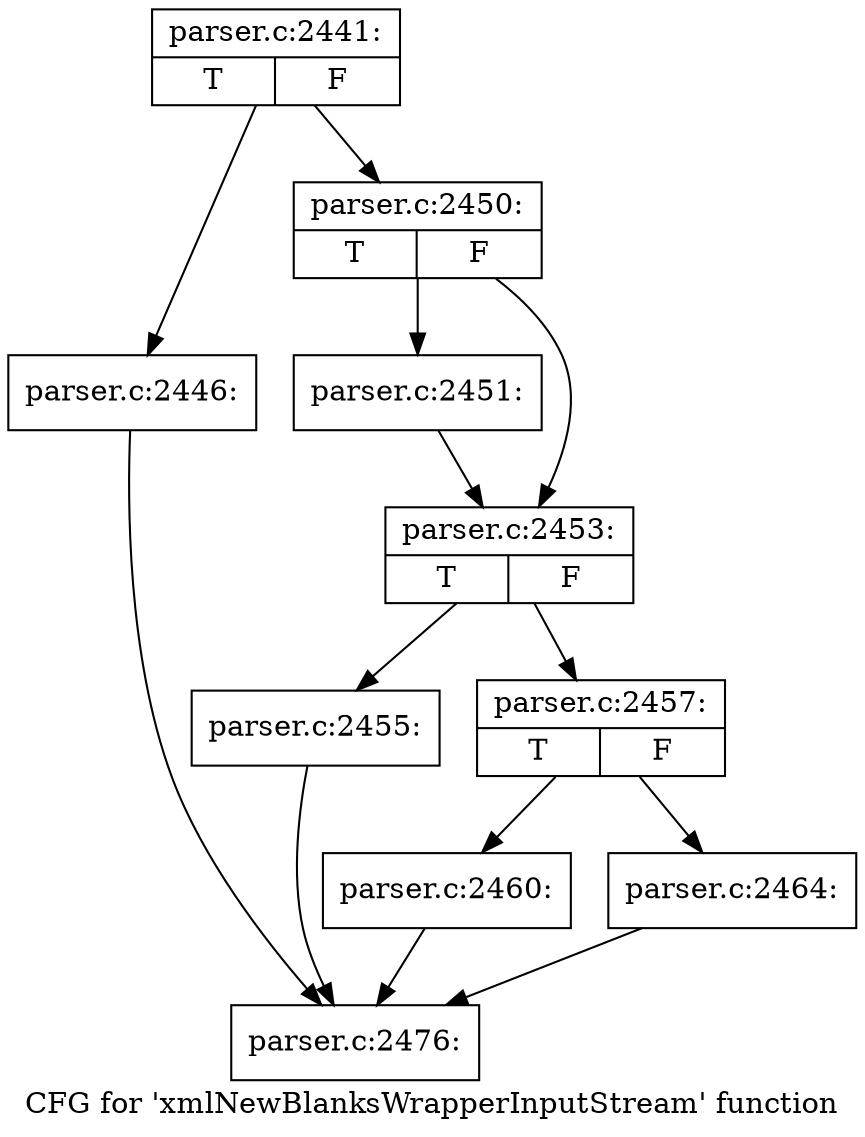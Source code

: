 digraph "CFG for 'xmlNewBlanksWrapperInputStream' function" {
	label="CFG for 'xmlNewBlanksWrapperInputStream' function";

	Node0x4ac7fb0 [shape=record,label="{parser.c:2441:|{<s0>T|<s1>F}}"];
	Node0x4ac7fb0 -> Node0x4ac9a90;
	Node0x4ac7fb0 -> Node0x4ac9ae0;
	Node0x4ac9a90 [shape=record,label="{parser.c:2446:}"];
	Node0x4ac9a90 -> Node0x4aba350;
	Node0x4ac9ae0 [shape=record,label="{parser.c:2450:|{<s0>T|<s1>F}}"];
	Node0x4ac9ae0 -> Node0x46e0040;
	Node0x4ac9ae0 -> Node0x46e0090;
	Node0x46e0040 [shape=record,label="{parser.c:2451:}"];
	Node0x46e0040 -> Node0x46e0090;
	Node0x46e0090 [shape=record,label="{parser.c:2453:|{<s0>T|<s1>F}}"];
	Node0x46e0090 -> Node0x46df3e0;
	Node0x46e0090 -> Node0x46df430;
	Node0x46df3e0 [shape=record,label="{parser.c:2455:}"];
	Node0x46df3e0 -> Node0x4aba350;
	Node0x46df430 [shape=record,label="{parser.c:2457:|{<s0>T|<s1>F}}"];
	Node0x46df430 -> Node0x4acd530;
	Node0x46df430 -> Node0x4acd580;
	Node0x4acd530 [shape=record,label="{parser.c:2460:}"];
	Node0x4acd530 -> Node0x4aba350;
	Node0x4acd580 [shape=record,label="{parser.c:2464:}"];
	Node0x4acd580 -> Node0x4aba350;
	Node0x4aba350 [shape=record,label="{parser.c:2476:}"];
}
